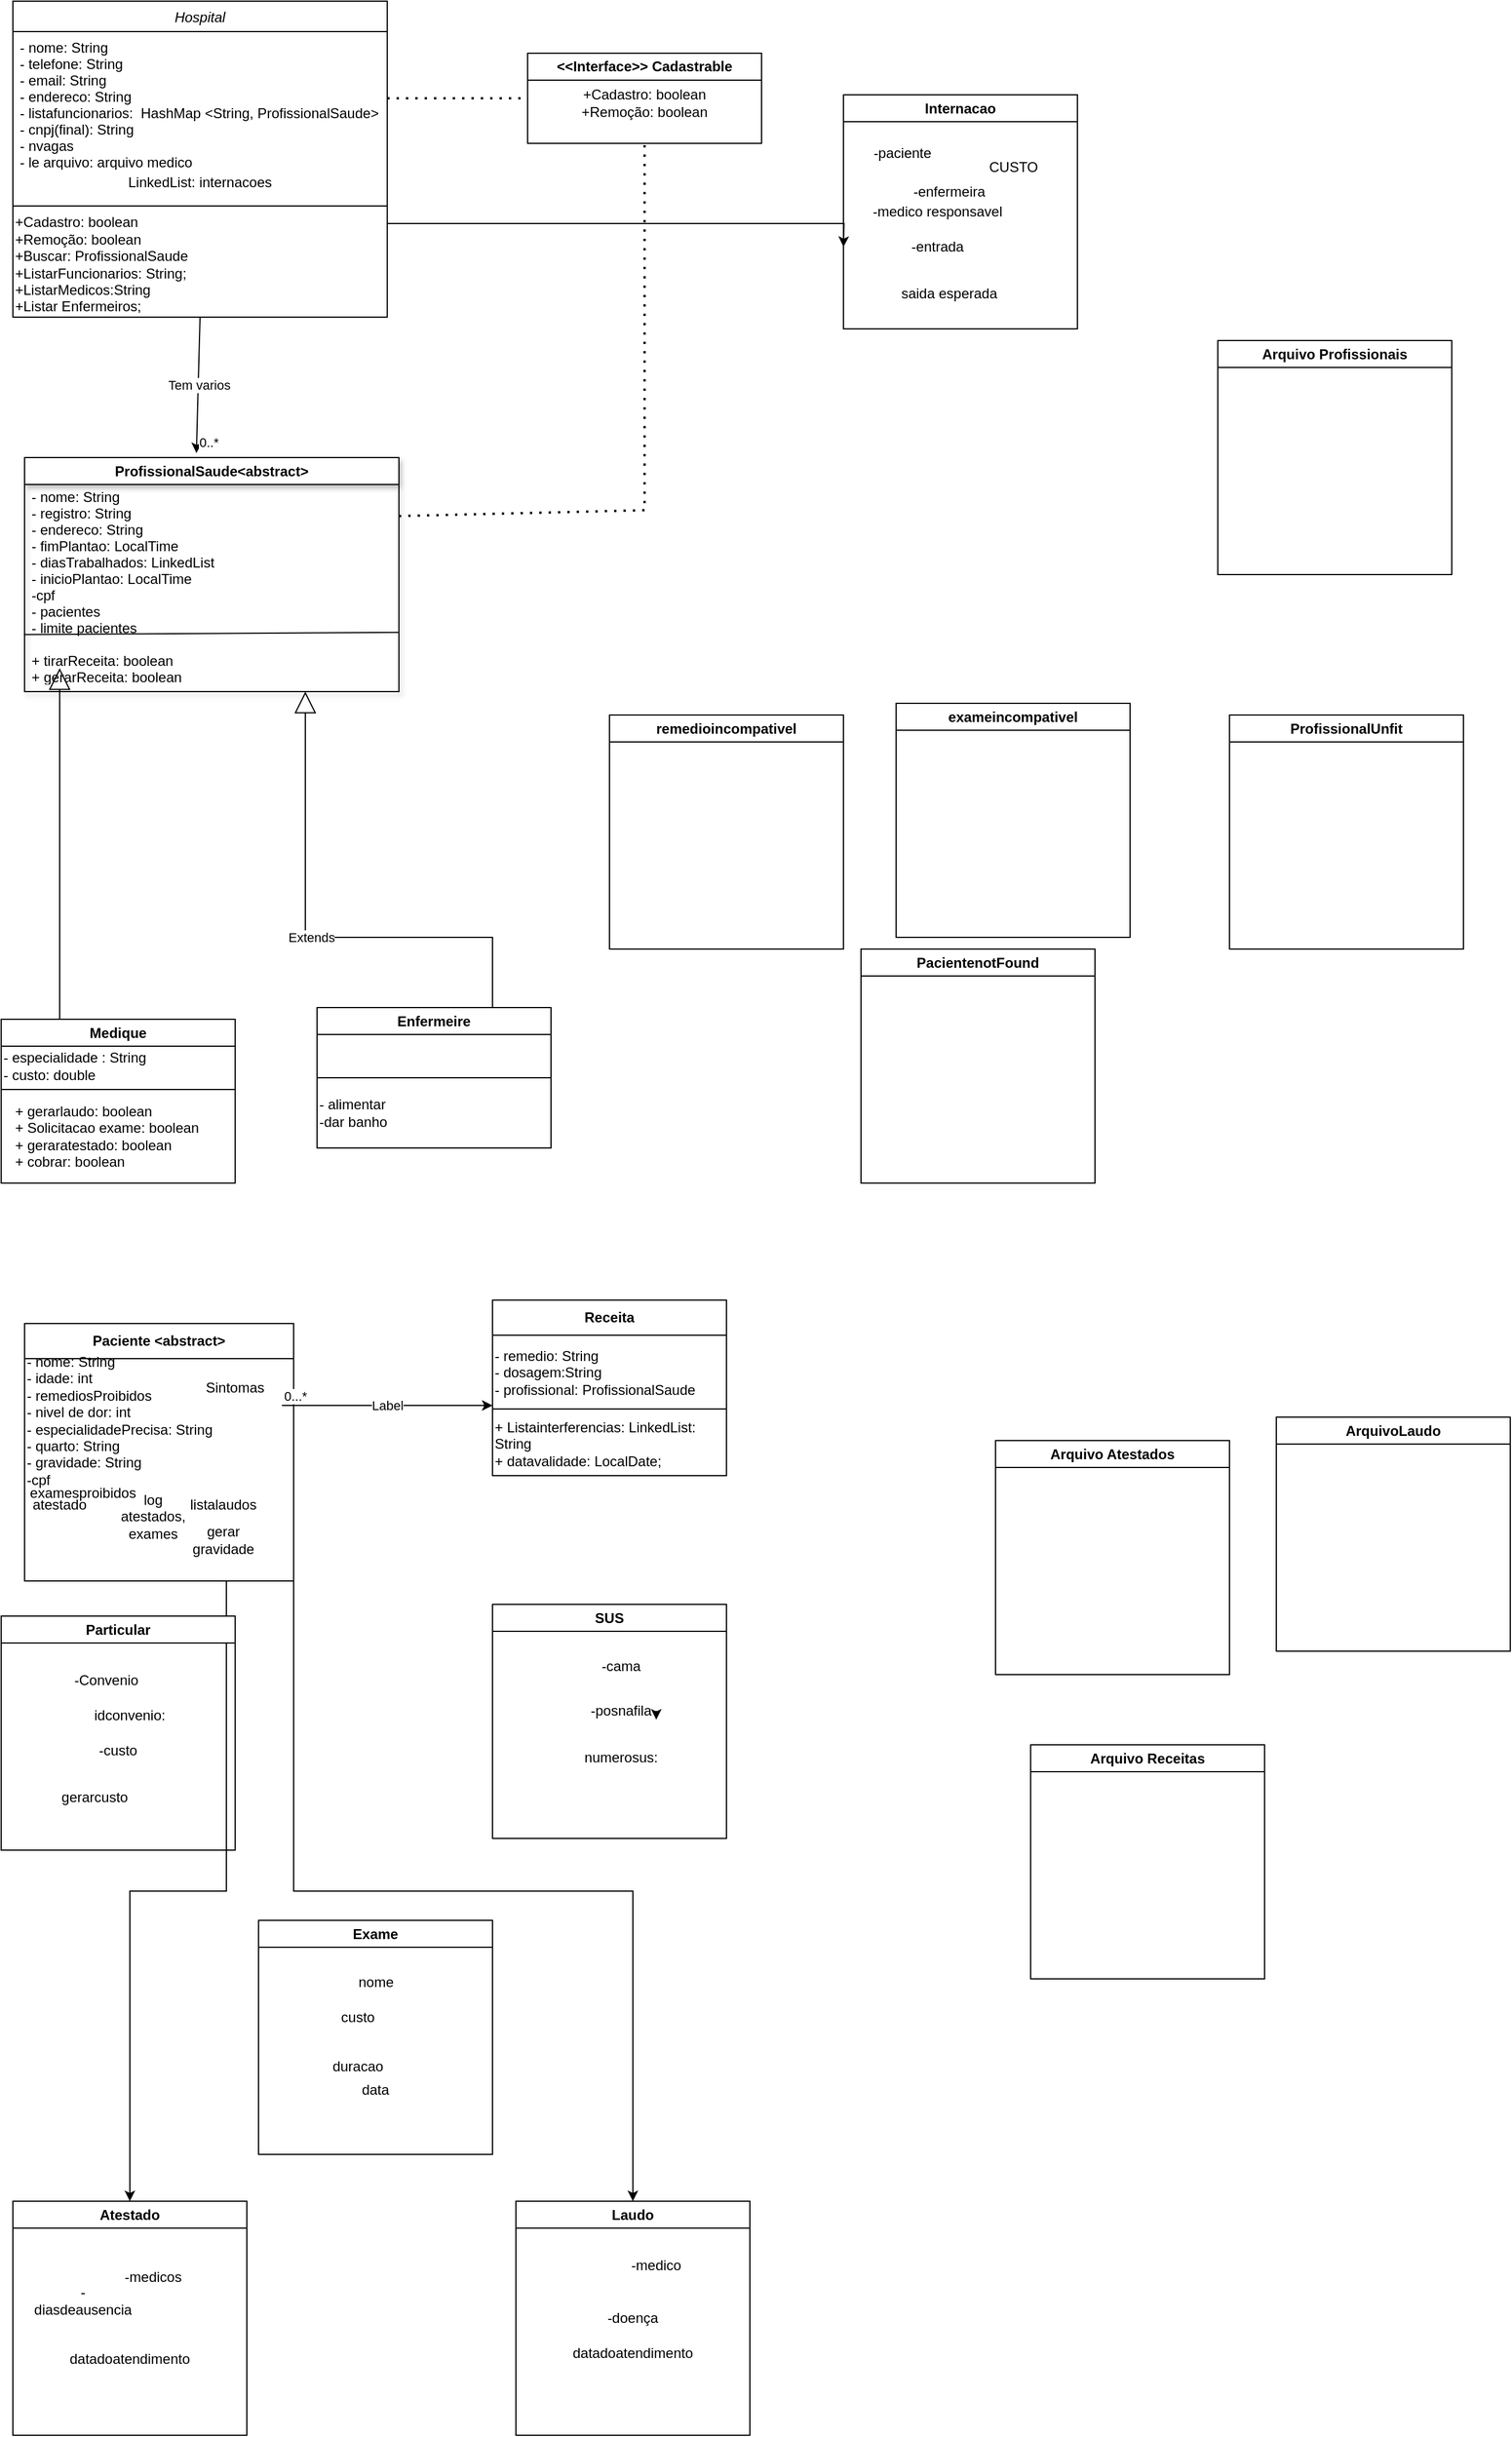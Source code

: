 <mxfile version="21.3.8" type="github">
  <diagram id="C5RBs43oDa-KdzZeNtuy" name="Page-1">
    <mxGraphModel dx="1434" dy="775" grid="1" gridSize="10" guides="0" tooltips="1" connect="1" arrows="1" fold="1" page="1" pageScale="1" pageWidth="1600" pageHeight="1169" math="0" shadow="0">
      <root>
        <mxCell id="WIyWlLk6GJQsqaUBKTNV-0" />
        <mxCell id="WIyWlLk6GJQsqaUBKTNV-1" parent="WIyWlLk6GJQsqaUBKTNV-0" />
        <mxCell id="zkfFHV4jXpPFQw0GAbJ--0" value="Hospital" style="swimlane;fontStyle=2;align=center;verticalAlign=top;childLayout=stackLayout;horizontal=1;startSize=26;horizontalStack=0;resizeParent=1;resizeLast=0;collapsible=1;marginBottom=0;rounded=0;shadow=0;strokeWidth=1;" parent="WIyWlLk6GJQsqaUBKTNV-1" vertex="1">
          <mxGeometry x="40" y="80" width="320" height="270" as="geometry">
            <mxRectangle x="230" y="140" width="160" height="26" as="alternateBounds" />
          </mxGeometry>
        </mxCell>
        <mxCell id="zkfFHV4jXpPFQw0GAbJ--1" value="- nome: String&#xa;- telefone: String&#xa;- email: String&#xa;- endereco: String&#xa;- listafuncionarios:  HashMap &lt;String, ProfissionalSaude&gt;&#xa;- cnpj(final): String&#xa;- nvagas&#xa;- le arquivo: arquivo medico" style="text;align=left;verticalAlign=top;spacingLeft=4;spacingRight=4;overflow=hidden;rotatable=0;points=[[0,0.5],[1,0.5]];portConstraint=eastwest;" parent="zkfFHV4jXpPFQw0GAbJ--0" vertex="1">
          <mxGeometry y="26" width="320" height="114" as="geometry" />
        </mxCell>
        <mxCell id="CyfO7_76a3TtjCnsQ1G2-8" style="edgeStyle=orthogonalEdgeStyle;rounded=0;orthogonalLoop=1;jettySize=auto;html=1;exitX=1;exitY=1;exitDx=0;exitDy=0;" parent="zkfFHV4jXpPFQw0GAbJ--0" source="CyfO7_76a3TtjCnsQ1G2-6" edge="1">
          <mxGeometry relative="1" as="geometry">
            <mxPoint x="710" y="210" as="targetPoint" />
          </mxGeometry>
        </mxCell>
        <mxCell id="CyfO7_76a3TtjCnsQ1G2-6" value="LinkedList: internacoes" style="text;html=1;strokeColor=none;fillColor=none;align=center;verticalAlign=middle;whiteSpace=wrap;rounded=0;" parent="zkfFHV4jXpPFQw0GAbJ--0" vertex="1">
          <mxGeometry y="140" width="320" height="30" as="geometry" />
        </mxCell>
        <mxCell id="zkfFHV4jXpPFQw0GAbJ--4" value="" style="line;html=1;strokeWidth=1;align=left;verticalAlign=middle;spacingTop=-1;spacingLeft=3;spacingRight=3;rotatable=0;labelPosition=right;points=[];portConstraint=eastwest;" parent="zkfFHV4jXpPFQw0GAbJ--0" vertex="1">
          <mxGeometry y="170" width="320" height="10" as="geometry" />
        </mxCell>
        <mxCell id="-9V2bEK6rvMUXnRSOSfq-13" value="+Cadastro: boolean&lt;br&gt;+Remoção: boolean&lt;br&gt;+Buscar: ProfissionalSaude&lt;br&gt;+ListarFuncionarios: String;&lt;br&gt;+ListarMedicos:String&lt;br&gt;+Listar Enfermeiros;" style="text;html=1;strokeColor=none;fillColor=none;align=left;verticalAlign=middle;whiteSpace=wrap;rounded=0;" parent="zkfFHV4jXpPFQw0GAbJ--0" vertex="1">
          <mxGeometry y="180" width="320" height="90" as="geometry" />
        </mxCell>
        <mxCell id="-9V2bEK6rvMUXnRSOSfq-5" value="&amp;lt;&amp;lt;Interface&amp;gt;&amp;gt; Cadastrable" style="swimlane;whiteSpace=wrap;html=1;" parent="WIyWlLk6GJQsqaUBKTNV-1" vertex="1">
          <mxGeometry x="480" y="124.5" width="200" height="77" as="geometry" />
        </mxCell>
        <mxCell id="-9V2bEK6rvMUXnRSOSfq-8" value="+Cadastro: boolean&lt;br&gt;+Remoção: boolean" style="text;html=1;strokeColor=none;fillColor=none;align=center;verticalAlign=middle;whiteSpace=wrap;rounded=0;" parent="-9V2bEK6rvMUXnRSOSfq-5" vertex="1">
          <mxGeometry y="27" width="200" height="30" as="geometry" />
        </mxCell>
        <mxCell id="-9V2bEK6rvMUXnRSOSfq-11" value="" style="endArrow=none;dashed=1;html=1;dashPattern=1 3;strokeWidth=2;rounded=0;exitX=1;exitY=0.5;exitDx=0;exitDy=0;entryX=0;entryY=0.5;entryDx=0;entryDy=0;" parent="WIyWlLk6GJQsqaUBKTNV-1" source="zkfFHV4jXpPFQw0GAbJ--1" target="-9V2bEK6rvMUXnRSOSfq-5" edge="1">
          <mxGeometry width="50" height="50" relative="1" as="geometry">
            <mxPoint x="300" y="147" as="sourcePoint" />
            <mxPoint x="580" y="250" as="targetPoint" />
          </mxGeometry>
        </mxCell>
        <mxCell id="-9V2bEK6rvMUXnRSOSfq-19" value="ProfissionalSaude&amp;lt;abstract&amp;gt;" style="swimlane;whiteSpace=wrap;html=1;shadow=1;" parent="WIyWlLk6GJQsqaUBKTNV-1" vertex="1">
          <mxGeometry x="50" y="470" width="320" height="200" as="geometry" />
        </mxCell>
        <mxCell id="2CkzwocB3PWpD3vvepL0-0" value="- nome: String&#xa;- registro: String&#xa;- endereco: String&#xa;- fimPlantao: LocalTime&#xa;- diasTrabalhados: LinkedList&#xa;- inicioPlantao: LocalTime&#xa;-cpf&#xa;- pacientes&#xa;- limite pacientes&#xa;&#xa;&#xa;" style="text;align=left;verticalAlign=top;spacingLeft=4;spacingRight=4;overflow=hidden;rotatable=0;points=[[0,0.5],[1,0.5]];portConstraint=eastwest;" parent="-9V2bEK6rvMUXnRSOSfq-19" vertex="1">
          <mxGeometry y="20" width="320" height="130" as="geometry" />
        </mxCell>
        <mxCell id="2CkzwocB3PWpD3vvepL0-1" value="" style="edgeStyle=none;orthogonalLoop=1;jettySize=auto;html=1;rounded=0;exitX=-0.002;exitY=1.01;exitDx=0;exitDy=0;endArrow=none;endFill=0;exitPerimeter=0;entryX=1;entryY=0.995;entryDx=0;entryDy=0;entryPerimeter=0;" parent="-9V2bEK6rvMUXnRSOSfq-19" source="2CkzwocB3PWpD3vvepL0-0" target="2CkzwocB3PWpD3vvepL0-0" edge="1">
          <mxGeometry width="80" relative="1" as="geometry">
            <mxPoint x="110" y="160" as="sourcePoint" />
            <mxPoint x="330" y="130" as="targetPoint" />
            <Array as="points" />
          </mxGeometry>
        </mxCell>
        <mxCell id="2CkzwocB3PWpD3vvepL0-2" value="+ tirarReceita: boolean&#xa;+ gerarReceita: boolean" style="text;align=left;verticalAlign=top;spacingLeft=4;spacingRight=4;overflow=hidden;rotatable=0;points=[[0,0.5],[1,0.5]];portConstraint=eastwest;" parent="-9V2bEK6rvMUXnRSOSfq-19" vertex="1">
          <mxGeometry y="160" width="320" height="30" as="geometry" />
        </mxCell>
        <mxCell id="-9V2bEK6rvMUXnRSOSfq-26" value="" style="endArrow=classic;html=1;rounded=0;entryX=0.459;entryY=-0.019;entryDx=0;entryDy=0;exitX=0.5;exitY=1;exitDx=0;exitDy=0;entryPerimeter=0;" parent="WIyWlLk6GJQsqaUBKTNV-1" source="-9V2bEK6rvMUXnRSOSfq-13" target="-9V2bEK6rvMUXnRSOSfq-19" edge="1">
          <mxGeometry relative="1" as="geometry">
            <mxPoint x="440" y="700" as="sourcePoint" />
            <mxPoint x="600" y="700" as="targetPoint" />
          </mxGeometry>
        </mxCell>
        <mxCell id="-9V2bEK6rvMUXnRSOSfq-27" value="Tem varios" style="edgeLabel;resizable=0;html=1;align=center;verticalAlign=middle;" parent="-9V2bEK6rvMUXnRSOSfq-26" connectable="0" vertex="1">
          <mxGeometry relative="1" as="geometry" />
        </mxCell>
        <mxCell id="-9V2bEK6rvMUXnRSOSfq-29" value="0..*" style="edgeLabel;resizable=0;html=1;align=right;verticalAlign=bottom;" parent="-9V2bEK6rvMUXnRSOSfq-26" connectable="0" vertex="1">
          <mxGeometry x="1" relative="1" as="geometry">
            <mxPoint x="20" as="offset" />
          </mxGeometry>
        </mxCell>
        <mxCell id="-9V2bEK6rvMUXnRSOSfq-47" value="" style="endArrow=none;dashed=1;html=1;dashPattern=1 3;strokeWidth=2;rounded=0;entryX=0.5;entryY=1;entryDx=0;entryDy=0;exitX=1;exitY=0.25;exitDx=0;exitDy=0;" parent="WIyWlLk6GJQsqaUBKTNV-1" source="-9V2bEK6rvMUXnRSOSfq-19" target="-9V2bEK6rvMUXnRSOSfq-5" edge="1">
          <mxGeometry width="50" height="50" relative="1" as="geometry">
            <mxPoint x="660" y="320" as="sourcePoint" />
            <mxPoint x="710" y="270" as="targetPoint" />
            <Array as="points">
              <mxPoint x="580" y="515" />
            </Array>
          </mxGeometry>
        </mxCell>
        <mxCell id="-9V2bEK6rvMUXnRSOSfq-484" style="edgeStyle=orthogonalEdgeStyle;rounded=0;orthogonalLoop=1;jettySize=auto;html=1;exitX=0.25;exitY=0;exitDx=0;exitDy=0;endArrow=block;endFill=0;endSize=16;" parent="WIyWlLk6GJQsqaUBKTNV-1" source="-9V2bEK6rvMUXnRSOSfq-478" edge="1">
          <mxGeometry relative="1" as="geometry">
            <mxPoint x="80" y="650" as="targetPoint" />
            <Array as="points">
              <mxPoint x="80" y="650" />
            </Array>
          </mxGeometry>
        </mxCell>
        <mxCell id="-9V2bEK6rvMUXnRSOSfq-478" value="Medique" style="swimlane;whiteSpace=wrap;html=1;" parent="WIyWlLk6GJQsqaUBKTNV-1" vertex="1">
          <mxGeometry x="30" y="950" width="200" height="140" as="geometry" />
        </mxCell>
        <mxCell id="-9V2bEK6rvMUXnRSOSfq-34" value="- especialidade : String&lt;br&gt;- custo: double" style="text;html=1;strokeColor=none;fillColor=none;align=left;verticalAlign=middle;whiteSpace=wrap;rounded=0;" parent="-9V2bEK6rvMUXnRSOSfq-478" vertex="1">
          <mxGeometry y="20" width="200" height="40" as="geometry" />
        </mxCell>
        <mxCell id="-9V2bEK6rvMUXnRSOSfq-529" value="+ gerarlaudo: boolean&lt;br&gt;+ Solicitacao exame: boolean&lt;br&gt;+ geraratestado: boolean&lt;br&gt;+ cobrar: boolean" style="text;html=1;strokeColor=none;fillColor=none;align=left;verticalAlign=middle;whiteSpace=wrap;rounded=0;" parent="-9V2bEK6rvMUXnRSOSfq-478" vertex="1">
          <mxGeometry x="10" y="60" width="200" height="80" as="geometry" />
        </mxCell>
        <mxCell id="2CkzwocB3PWpD3vvepL0-5" value="" style="edgeStyle=none;orthogonalLoop=1;jettySize=auto;html=1;rounded=0;endArrow=none;endFill=0;exitX=0;exitY=1;exitDx=0;exitDy=0;entryX=1;entryY=1;entryDx=0;entryDy=0;" parent="-9V2bEK6rvMUXnRSOSfq-478" source="-9V2bEK6rvMUXnRSOSfq-34" target="-9V2bEK6rvMUXnRSOSfq-34" edge="1">
          <mxGeometry width="80" relative="1" as="geometry">
            <mxPoint y="80" as="sourcePoint" />
            <mxPoint x="200" y="80" as="targetPoint" />
            <Array as="points">
              <mxPoint x="100" y="60" />
            </Array>
          </mxGeometry>
        </mxCell>
        <mxCell id="-9V2bEK6rvMUXnRSOSfq-479" value="Enfermeire" style="swimlane;whiteSpace=wrap;html=1;" parent="WIyWlLk6GJQsqaUBKTNV-1" vertex="1">
          <mxGeometry x="300" y="940" width="200" height="120" as="geometry" />
        </mxCell>
        <mxCell id="-9V2bEK6rvMUXnRSOSfq-492" value="- alimentar&lt;br&gt;-dar banho" style="text;html=1;strokeColor=none;fillColor=none;align=left;verticalAlign=middle;whiteSpace=wrap;rounded=0;" parent="-9V2bEK6rvMUXnRSOSfq-479" vertex="1">
          <mxGeometry y="60" width="200" height="60" as="geometry" />
        </mxCell>
        <mxCell id="2CkzwocB3PWpD3vvepL0-6" value="" style="edgeStyle=none;orthogonalLoop=1;jettySize=auto;html=1;rounded=0;endArrow=none;endFill=0;exitX=0;exitY=1;exitDx=0;exitDy=0;entryX=1;entryY=1;entryDx=0;entryDy=0;" parent="-9V2bEK6rvMUXnRSOSfq-479" edge="1">
          <mxGeometry width="80" relative="1" as="geometry">
            <mxPoint y="60" as="sourcePoint" />
            <mxPoint x="200" y="60" as="targetPoint" />
            <Array as="points">
              <mxPoint x="100" y="60" />
            </Array>
          </mxGeometry>
        </mxCell>
        <mxCell id="-9V2bEK6rvMUXnRSOSfq-482" value="Extends" style="endArrow=block;endSize=16;endFill=0;html=1;rounded=0;exitX=0.75;exitY=0;exitDx=0;exitDy=0;entryX=0.75;entryY=1;entryDx=0;entryDy=0;" parent="WIyWlLk6GJQsqaUBKTNV-1" source="-9V2bEK6rvMUXnRSOSfq-479" target="-9V2bEK6rvMUXnRSOSfq-19" edge="1">
          <mxGeometry width="160" relative="1" as="geometry">
            <mxPoint x="420" y="1030" as="sourcePoint" />
            <mxPoint x="580" y="1030" as="targetPoint" />
            <Array as="points">
              <mxPoint x="450" y="880" />
              <mxPoint x="290" y="880" />
            </Array>
          </mxGeometry>
        </mxCell>
        <mxCell id="DUk6I2xnCjZQWjMvz-8V-1" style="edgeStyle=orthogonalEdgeStyle;rounded=0;orthogonalLoop=1;jettySize=auto;html=1;exitX=1;exitY=1;exitDx=0;exitDy=0;" parent="WIyWlLk6GJQsqaUBKTNV-1" source="-9V2bEK6rvMUXnRSOSfq-493" target="-9V2bEK6rvMUXnRSOSfq-531" edge="1">
          <mxGeometry relative="1" as="geometry">
            <mxPoint x="600" y="1930" as="targetPoint" />
          </mxGeometry>
        </mxCell>
        <mxCell id="DUk6I2xnCjZQWjMvz-8V-3" style="edgeStyle=orthogonalEdgeStyle;rounded=0;orthogonalLoop=1;jettySize=auto;html=1;exitX=0.75;exitY=1;exitDx=0;exitDy=0;" parent="WIyWlLk6GJQsqaUBKTNV-1" source="-9V2bEK6rvMUXnRSOSfq-493" target="-9V2bEK6rvMUXnRSOSfq-530" edge="1">
          <mxGeometry relative="1" as="geometry" />
        </mxCell>
        <mxCell id="-9V2bEK6rvMUXnRSOSfq-493" value="Paciente &amp;lt;abstract&amp;gt;" style="swimlane;whiteSpace=wrap;html=1;startSize=30;" parent="WIyWlLk6GJQsqaUBKTNV-1" vertex="1">
          <mxGeometry x="50" y="1210" width="230" height="220" as="geometry" />
        </mxCell>
        <mxCell id="-9V2bEK6rvMUXnRSOSfq-513" value="- nome: String&lt;br&gt;- idade: int&lt;br&gt;- remediosProibidos&lt;br&gt;- nivel de dor: int&lt;br&gt;- especialidadePrecisa: String&lt;br&gt;- quarto: String&lt;br&gt;&lt;div&gt;- gravidade: String&lt;/div&gt;&lt;div&gt;-cpf&lt;br&gt;&lt;/div&gt;" style="text;html=1;strokeColor=none;fillColor=none;align=left;verticalAlign=middle;whiteSpace=wrap;rounded=0;" parent="-9V2bEK6rvMUXnRSOSfq-493" vertex="1">
          <mxGeometry y="33" width="230" height="100" as="geometry" />
        </mxCell>
        <mxCell id="-9V2bEK6rvMUXnRSOSfq-532" value="atestado" style="text;html=1;strokeColor=none;fillColor=none;align=center;verticalAlign=middle;whiteSpace=wrap;rounded=0;" parent="-9V2bEK6rvMUXnRSOSfq-493" vertex="1">
          <mxGeometry y="140" width="60" height="30" as="geometry" />
        </mxCell>
        <mxCell id="-9V2bEK6rvMUXnRSOSfq-541" value="log atestados, exames" style="text;html=1;strokeColor=none;fillColor=none;align=center;verticalAlign=middle;whiteSpace=wrap;rounded=0;" parent="-9V2bEK6rvMUXnRSOSfq-493" vertex="1">
          <mxGeometry x="80" y="150" width="60" height="30" as="geometry" />
        </mxCell>
        <mxCell id="-9V2bEK6rvMUXnRSOSfq-533" value="listalaudos" style="text;html=1;strokeColor=none;fillColor=none;align=center;verticalAlign=middle;whiteSpace=wrap;rounded=0;" parent="-9V2bEK6rvMUXnRSOSfq-493" vertex="1">
          <mxGeometry x="140" y="140" width="60" height="30" as="geometry" />
        </mxCell>
        <mxCell id="-9V2bEK6rvMUXnRSOSfq-511" value="gerar gravidade" style="text;html=1;strokeColor=none;fillColor=none;align=center;verticalAlign=middle;whiteSpace=wrap;rounded=0;" parent="-9V2bEK6rvMUXnRSOSfq-493" vertex="1">
          <mxGeometry x="140" y="170" width="60" height="30" as="geometry" />
        </mxCell>
        <mxCell id="-9V2bEK6rvMUXnRSOSfq-510" value="Sintomas" style="text;html=1;strokeColor=none;fillColor=none;align=center;verticalAlign=middle;whiteSpace=wrap;rounded=0;" parent="-9V2bEK6rvMUXnRSOSfq-493" vertex="1">
          <mxGeometry x="150" y="40" width="60" height="30" as="geometry" />
        </mxCell>
        <mxCell id="-9V2bEK6rvMUXnRSOSfq-514" value="examesproibidos" style="text;html=1;strokeColor=none;fillColor=none;align=center;verticalAlign=middle;whiteSpace=wrap;rounded=0;" parent="-9V2bEK6rvMUXnRSOSfq-493" vertex="1">
          <mxGeometry x="20" y="130" width="60" height="30" as="geometry" />
        </mxCell>
        <mxCell id="-9V2bEK6rvMUXnRSOSfq-494" value="Particular" style="swimlane;whiteSpace=wrap;html=1;startSize=23;" parent="WIyWlLk6GJQsqaUBKTNV-1" vertex="1">
          <mxGeometry x="30" y="1460" width="200" height="200" as="geometry" />
        </mxCell>
        <mxCell id="-9V2bEK6rvMUXnRSOSfq-515" value="-Convenio" style="text;html=1;strokeColor=none;fillColor=none;align=center;verticalAlign=middle;whiteSpace=wrap;rounded=0;" parent="-9V2bEK6rvMUXnRSOSfq-494" vertex="1">
          <mxGeometry x="60" y="40" width="60" height="30" as="geometry" />
        </mxCell>
        <mxCell id="-9V2bEK6rvMUXnRSOSfq-522" value="gerarcusto" style="text;html=1;strokeColor=none;fillColor=none;align=center;verticalAlign=middle;whiteSpace=wrap;rounded=0;" parent="-9V2bEK6rvMUXnRSOSfq-494" vertex="1">
          <mxGeometry x="50" y="140" width="60" height="30" as="geometry" />
        </mxCell>
        <mxCell id="-9V2bEK6rvMUXnRSOSfq-523" value="-custo" style="text;html=1;strokeColor=none;fillColor=none;align=center;verticalAlign=middle;whiteSpace=wrap;rounded=0;" parent="-9V2bEK6rvMUXnRSOSfq-494" vertex="1">
          <mxGeometry x="70" y="100" width="60" height="30" as="geometry" />
        </mxCell>
        <mxCell id="-9V2bEK6rvMUXnRSOSfq-526" value="idconvenio:" style="text;html=1;strokeColor=none;fillColor=none;align=center;verticalAlign=middle;whiteSpace=wrap;rounded=0;" parent="-9V2bEK6rvMUXnRSOSfq-494" vertex="1">
          <mxGeometry x="80" y="70" width="60" height="30" as="geometry" />
        </mxCell>
        <mxCell id="-9V2bEK6rvMUXnRSOSfq-496" value="SUS" style="swimlane;whiteSpace=wrap;html=1;" parent="WIyWlLk6GJQsqaUBKTNV-1" vertex="1">
          <mxGeometry x="450" y="1450" width="200" height="200" as="geometry" />
        </mxCell>
        <mxCell id="-9V2bEK6rvMUXnRSOSfq-519" value="-cama" style="text;html=1;strokeColor=none;fillColor=none;align=center;verticalAlign=middle;whiteSpace=wrap;rounded=0;" parent="-9V2bEK6rvMUXnRSOSfq-496" vertex="1">
          <mxGeometry x="80" y="40" width="60" height="26" as="geometry" />
        </mxCell>
        <mxCell id="-9V2bEK6rvMUXnRSOSfq-520" value="-posnafila" style="text;html=1;strokeColor=none;fillColor=none;align=center;verticalAlign=middle;whiteSpace=wrap;rounded=0;" parent="-9V2bEK6rvMUXnRSOSfq-496" vertex="1">
          <mxGeometry x="80" y="76" width="60" height="30" as="geometry" />
        </mxCell>
        <mxCell id="-9V2bEK6rvMUXnRSOSfq-521" style="edgeStyle=orthogonalEdgeStyle;rounded=0;orthogonalLoop=1;jettySize=auto;html=1;exitX=1;exitY=0.5;exitDx=0;exitDy=0;entryX=1;entryY=0.75;entryDx=0;entryDy=0;" parent="-9V2bEK6rvMUXnRSOSfq-496" source="-9V2bEK6rvMUXnRSOSfq-520" target="-9V2bEK6rvMUXnRSOSfq-520" edge="1">
          <mxGeometry relative="1" as="geometry" />
        </mxCell>
        <mxCell id="-9V2bEK6rvMUXnRSOSfq-527" value="numerosus:" style="text;html=1;strokeColor=none;fillColor=none;align=center;verticalAlign=middle;whiteSpace=wrap;rounded=0;" parent="-9V2bEK6rvMUXnRSOSfq-496" vertex="1">
          <mxGeometry x="80" y="116" width="60" height="30" as="geometry" />
        </mxCell>
        <mxCell id="-9V2bEK6rvMUXnRSOSfq-500" value="&#39;" style="endArrow=classic;html=1;rounded=0;" parent="WIyWlLk6GJQsqaUBKTNV-1" edge="1">
          <mxGeometry relative="1" as="geometry">
            <mxPoint x="270" y="1280" as="sourcePoint" />
            <mxPoint x="450" y="1280" as="targetPoint" />
            <Array as="points" />
          </mxGeometry>
        </mxCell>
        <mxCell id="-9V2bEK6rvMUXnRSOSfq-501" value="Label" style="edgeLabel;resizable=0;html=1;align=center;verticalAlign=middle;" parent="-9V2bEK6rvMUXnRSOSfq-500" connectable="0" vertex="1">
          <mxGeometry relative="1" as="geometry" />
        </mxCell>
        <mxCell id="-9V2bEK6rvMUXnRSOSfq-502" value="0...*" style="edgeLabel;resizable=0;html=1;align=left;verticalAlign=bottom;" parent="-9V2bEK6rvMUXnRSOSfq-500" connectable="0" vertex="1">
          <mxGeometry x="-1" relative="1" as="geometry" />
        </mxCell>
        <mxCell id="-9V2bEK6rvMUXnRSOSfq-503" value="Exame" style="swimlane;whiteSpace=wrap;html=1;" parent="WIyWlLk6GJQsqaUBKTNV-1" vertex="1">
          <mxGeometry x="250" y="1720" width="200" height="200" as="geometry" />
        </mxCell>
        <mxCell id="-9V2bEK6rvMUXnRSOSfq-543" value="custo" style="text;html=1;strokeColor=none;fillColor=none;align=center;verticalAlign=middle;whiteSpace=wrap;rounded=0;" parent="-9V2bEK6rvMUXnRSOSfq-503" vertex="1">
          <mxGeometry x="55" y="68" width="60" height="30" as="geometry" />
        </mxCell>
        <mxCell id="-9V2bEK6rvMUXnRSOSfq-547" value="data" style="text;html=1;strokeColor=none;fillColor=none;align=center;verticalAlign=middle;whiteSpace=wrap;rounded=0;" parent="-9V2bEK6rvMUXnRSOSfq-503" vertex="1">
          <mxGeometry x="70" y="130" width="60" height="30" as="geometry" />
        </mxCell>
        <mxCell id="-9V2bEK6rvMUXnRSOSfq-542" value="nome" style="text;html=1;align=center;verticalAlign=middle;resizable=0;points=[];autosize=1;strokeColor=none;fillColor=none;" parent="-9V2bEK6rvMUXnRSOSfq-503" vertex="1">
          <mxGeometry x="75" y="38" width="50" height="30" as="geometry" />
        </mxCell>
        <mxCell id="-9V2bEK6rvMUXnRSOSfq-546" value="duracao" style="text;html=1;strokeColor=none;fillColor=none;align=center;verticalAlign=middle;whiteSpace=wrap;rounded=0;" parent="-9V2bEK6rvMUXnRSOSfq-503" vertex="1">
          <mxGeometry x="55" y="110" width="60" height="30" as="geometry" />
        </mxCell>
        <mxCell id="-9V2bEK6rvMUXnRSOSfq-530" value="Atestado" style="swimlane;whiteSpace=wrap;html=1;" parent="WIyWlLk6GJQsqaUBKTNV-1" vertex="1">
          <mxGeometry x="40" y="1960" width="200" height="200" as="geometry" />
        </mxCell>
        <mxCell id="-9V2bEK6rvMUXnRSOSfq-534" value="-medicos" style="text;html=1;strokeColor=none;fillColor=none;align=center;verticalAlign=middle;whiteSpace=wrap;rounded=0;" parent="-9V2bEK6rvMUXnRSOSfq-530" vertex="1">
          <mxGeometry x="90" y="50" width="60" height="30" as="geometry" />
        </mxCell>
        <mxCell id="-9V2bEK6rvMUXnRSOSfq-535" value="-diasdeausencia" style="text;html=1;strokeColor=none;fillColor=none;align=center;verticalAlign=middle;whiteSpace=wrap;rounded=0;" parent="-9V2bEK6rvMUXnRSOSfq-530" vertex="1">
          <mxGeometry x="30" y="70" width="60" height="30" as="geometry" />
        </mxCell>
        <mxCell id="-9V2bEK6rvMUXnRSOSfq-536" value="datadoatendimento" style="text;html=1;strokeColor=none;fillColor=none;align=center;verticalAlign=middle;whiteSpace=wrap;rounded=0;" parent="-9V2bEK6rvMUXnRSOSfq-530" vertex="1">
          <mxGeometry x="70" y="120" width="60" height="30" as="geometry" />
        </mxCell>
        <mxCell id="-9V2bEK6rvMUXnRSOSfq-531" value="Laudo" style="swimlane;whiteSpace=wrap;html=1;" parent="WIyWlLk6GJQsqaUBKTNV-1" vertex="1">
          <mxGeometry x="470" y="1960" width="200" height="200" as="geometry" />
        </mxCell>
        <mxCell id="-9V2bEK6rvMUXnRSOSfq-538" value="-medico" style="text;html=1;strokeColor=none;fillColor=none;align=center;verticalAlign=middle;whiteSpace=wrap;rounded=0;" parent="-9V2bEK6rvMUXnRSOSfq-531" vertex="1">
          <mxGeometry x="90" y="40" width="60" height="30" as="geometry" />
        </mxCell>
        <mxCell id="-9V2bEK6rvMUXnRSOSfq-539" value="-doença" style="text;html=1;strokeColor=none;fillColor=none;align=center;verticalAlign=middle;whiteSpace=wrap;rounded=0;" parent="-9V2bEK6rvMUXnRSOSfq-531" vertex="1">
          <mxGeometry x="70" y="85" width="60" height="30" as="geometry" />
        </mxCell>
        <mxCell id="-9V2bEK6rvMUXnRSOSfq-540" value="datadoatendimento" style="text;html=1;strokeColor=none;fillColor=none;align=center;verticalAlign=middle;whiteSpace=wrap;rounded=0;" parent="-9V2bEK6rvMUXnRSOSfq-531" vertex="1">
          <mxGeometry x="70" y="115" width="60" height="30" as="geometry" />
        </mxCell>
        <mxCell id="-9V2bEK6rvMUXnRSOSfq-40" value="Receita" style="swimlane;whiteSpace=wrap;html=1;startSize=30;" parent="WIyWlLk6GJQsqaUBKTNV-1" vertex="1">
          <mxGeometry x="450" y="1190" width="200" height="150" as="geometry" />
        </mxCell>
        <mxCell id="-9V2bEK6rvMUXnRSOSfq-42" value="- remedio: String&lt;br&gt;- dosagem:String&lt;br&gt;- profissional: ProfissionalSaude" style="text;html=1;strokeColor=none;fillColor=none;align=left;verticalAlign=middle;whiteSpace=wrap;rounded=0;" parent="-9V2bEK6rvMUXnRSOSfq-40" vertex="1">
          <mxGeometry y="30" width="200" height="63" as="geometry" />
        </mxCell>
        <mxCell id="-9V2bEK6rvMUXnRSOSfq-45" value="+ Listainterferencias: LinkedList: String&lt;br&gt;&lt;div style=&quot;&quot;&gt;&lt;span style=&quot;background-color: initial;&quot;&gt;+ datavalidade: LocalDate;&lt;/span&gt;&lt;/div&gt;" style="text;html=1;strokeColor=none;fillColor=none;align=left;verticalAlign=middle;whiteSpace=wrap;rounded=0;" parent="-9V2bEK6rvMUXnRSOSfq-40" vertex="1">
          <mxGeometry y="93" width="200" height="60" as="geometry" />
        </mxCell>
        <mxCell id="2CkzwocB3PWpD3vvepL0-7" value="" style="edgeStyle=none;orthogonalLoop=1;jettySize=auto;html=1;rounded=0;endArrow=none;endFill=0;exitX=0;exitY=1;exitDx=0;exitDy=0;entryX=1;entryY=1;entryDx=0;entryDy=0;" parent="-9V2bEK6rvMUXnRSOSfq-40" source="-9V2bEK6rvMUXnRSOSfq-42" target="-9V2bEK6rvMUXnRSOSfq-42" edge="1">
          <mxGeometry width="80" relative="1" as="geometry">
            <mxPoint y="100" as="sourcePoint" />
            <mxPoint x="200" y="100" as="targetPoint" />
            <Array as="points" />
          </mxGeometry>
        </mxCell>
        <mxCell id="CyfO7_76a3TtjCnsQ1G2-0" value="Internacao" style="swimlane;whiteSpace=wrap;html=1;startSize=23;" parent="WIyWlLk6GJQsqaUBKTNV-1" vertex="1">
          <mxGeometry x="750" y="160" width="200" height="200" as="geometry" />
        </mxCell>
        <mxCell id="CyfO7_76a3TtjCnsQ1G2-5" value="&lt;div&gt;CUSTO&lt;/div&gt;" style="text;html=1;align=center;verticalAlign=middle;resizable=0;points=[];autosize=1;strokeColor=none;fillColor=none;" parent="CyfO7_76a3TtjCnsQ1G2-0" vertex="1">
          <mxGeometry x="115" y="47" width="60" height="30" as="geometry" />
        </mxCell>
        <mxCell id="CyfO7_76a3TtjCnsQ1G2-1" value="-paciente" style="text;html=1;align=center;verticalAlign=middle;resizable=0;points=[];autosize=1;strokeColor=none;fillColor=none;" parent="WIyWlLk6GJQsqaUBKTNV-1" vertex="1">
          <mxGeometry x="765" y="195" width="70" height="30" as="geometry" />
        </mxCell>
        <mxCell id="CyfO7_76a3TtjCnsQ1G2-2" value="-medico responsavel" style="text;html=1;align=center;verticalAlign=middle;resizable=0;points=[];autosize=1;strokeColor=none;fillColor=none;" parent="WIyWlLk6GJQsqaUBKTNV-1" vertex="1">
          <mxGeometry x="765" y="245" width="130" height="30" as="geometry" />
        </mxCell>
        <mxCell id="CyfO7_76a3TtjCnsQ1G2-3" value="-entrada" style="text;html=1;align=center;verticalAlign=middle;resizable=0;points=[];autosize=1;strokeColor=none;fillColor=none;" parent="WIyWlLk6GJQsqaUBKTNV-1" vertex="1">
          <mxGeometry x="795" y="275" width="70" height="30" as="geometry" />
        </mxCell>
        <mxCell id="CyfO7_76a3TtjCnsQ1G2-4" value="saida esperada" style="text;html=1;align=center;verticalAlign=middle;resizable=0;points=[];autosize=1;strokeColor=none;fillColor=none;" parent="WIyWlLk6GJQsqaUBKTNV-1" vertex="1">
          <mxGeometry x="785" y="315" width="110" height="30" as="geometry" />
        </mxCell>
        <mxCell id="CyfO7_76a3TtjCnsQ1G2-9" value="remedioincompativel" style="swimlane;whiteSpace=wrap;html=1;" parent="WIyWlLk6GJQsqaUBKTNV-1" vertex="1">
          <mxGeometry x="550" y="690" width="200" height="200" as="geometry" />
        </mxCell>
        <mxCell id="CyfO7_76a3TtjCnsQ1G2-10" value="exameincompativel" style="swimlane;whiteSpace=wrap;html=1;" parent="WIyWlLk6GJQsqaUBKTNV-1" vertex="1">
          <mxGeometry x="795" y="680" width="200" height="200" as="geometry" />
        </mxCell>
        <mxCell id="CyfO7_76a3TtjCnsQ1G2-11" value="ProfissionalUnfit" style="swimlane;whiteSpace=wrap;html=1;" parent="WIyWlLk6GJQsqaUBKTNV-1" vertex="1">
          <mxGeometry x="1080" y="690" width="200" height="200" as="geometry" />
        </mxCell>
        <mxCell id="CyfO7_76a3TtjCnsQ1G2-12" value="&lt;div&gt;-enfermeira&lt;/div&gt;" style="text;html=1;align=center;verticalAlign=middle;resizable=0;points=[];autosize=1;strokeColor=none;fillColor=none;" parent="WIyWlLk6GJQsqaUBKTNV-1" vertex="1">
          <mxGeometry x="800" y="228" width="80" height="30" as="geometry" />
        </mxCell>
        <mxCell id="Ks9QB9N6ebiZV_AhtOyt-0" value="Arquivo Profissionais" style="swimlane;whiteSpace=wrap;html=1;" vertex="1" parent="WIyWlLk6GJQsqaUBKTNV-1">
          <mxGeometry x="1070" y="370" width="200" height="200" as="geometry" />
        </mxCell>
        <mxCell id="Ks9QB9N6ebiZV_AhtOyt-2" value="Arquivo Atestados" style="swimlane;whiteSpace=wrap;html=1;" vertex="1" parent="WIyWlLk6GJQsqaUBKTNV-1">
          <mxGeometry x="880" y="1310" width="200" height="200" as="geometry" />
        </mxCell>
        <mxCell id="Ks9QB9N6ebiZV_AhtOyt-3" value="Arquivo Receitas" style="swimlane;whiteSpace=wrap;html=1;" vertex="1" parent="WIyWlLk6GJQsqaUBKTNV-1">
          <mxGeometry x="910" y="1570" width="200" height="200" as="geometry" />
        </mxCell>
        <mxCell id="Ks9QB9N6ebiZV_AhtOyt-4" value="ArquivoLaudo" style="swimlane;whiteSpace=wrap;html=1;" vertex="1" parent="WIyWlLk6GJQsqaUBKTNV-1">
          <mxGeometry x="1120" y="1290" width="200" height="200" as="geometry" />
        </mxCell>
        <mxCell id="Ks9QB9N6ebiZV_AhtOyt-5" value="PacientenotFound" style="swimlane;whiteSpace=wrap;html=1;" vertex="1" parent="WIyWlLk6GJQsqaUBKTNV-1">
          <mxGeometry x="765" y="890" width="200" height="200" as="geometry" />
        </mxCell>
      </root>
    </mxGraphModel>
  </diagram>
</mxfile>
